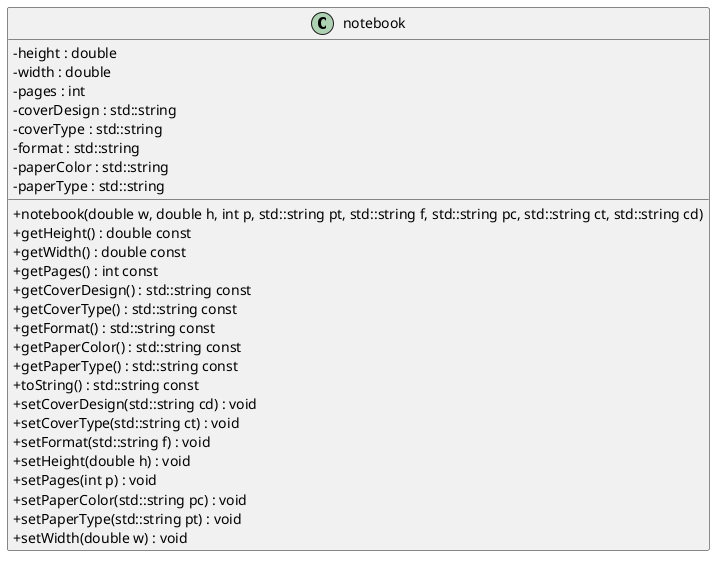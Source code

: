 @startuml


skinparam ClassAttributeIconSize 0



/' Objects '/

class notebook {
	+notebook(double w, double h, int p, std::string pt, std::string f, std::string pc, std::string ct, std::string cd)
	+getHeight() : double const
	+getWidth() : double const
	-height : double
	-width : double
	+getPages() : int const
	-pages : int
	-coverDesign : std::string
	-coverType : std::string
	-format : std::string
	+getCoverDesign() : std::string const
	+getCoverType() : std::string const
	+getFormat() : std::string const
	+getPaperColor() : std::string const
	+getPaperType() : std::string const
	-paperColor : std::string
	-paperType : std::string
	+toString() : std::string const
	+setCoverDesign(std::string cd) : void
	+setCoverType(std::string ct) : void
	+setFormat(std::string f) : void
	+setHeight(double h) : void
	+setPages(int p) : void
	+setPaperColor(std::string pc) : void
	+setPaperType(std::string pt) : void
	+setWidth(double w) : void
}





/' Inheritance relationships '/




/' Aggregation relationships '/





/' Nested objects '/



@enduml
